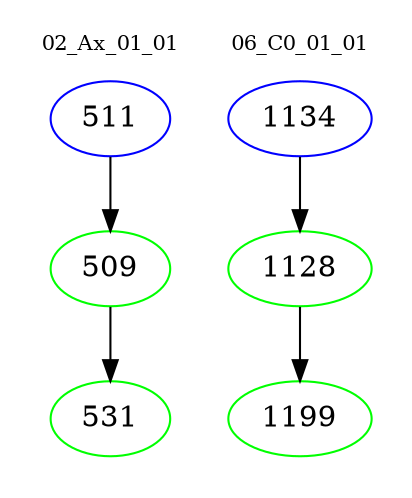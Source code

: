 digraph{
subgraph cluster_0 {
color = white
label = "02_Ax_01_01";
fontsize=10;
T0_511 [label="511", color="blue"]
T0_511 -> T0_509 [color="black"]
T0_509 [label="509", color="green"]
T0_509 -> T0_531 [color="black"]
T0_531 [label="531", color="green"]
}
subgraph cluster_1 {
color = white
label = "06_C0_01_01";
fontsize=10;
T1_1134 [label="1134", color="blue"]
T1_1134 -> T1_1128 [color="black"]
T1_1128 [label="1128", color="green"]
T1_1128 -> T1_1199 [color="black"]
T1_1199 [label="1199", color="green"]
}
}
